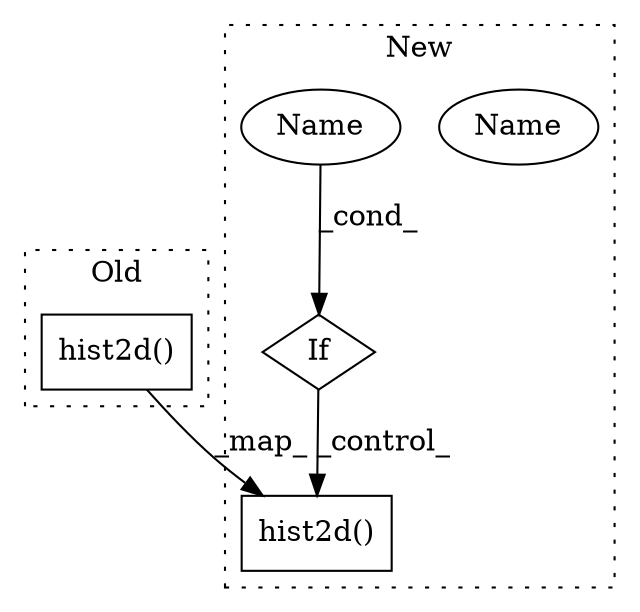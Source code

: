 digraph G {
subgraph cluster0 {
1 [label="hist2d()" a="75" s="3389,3426" l="11,10" shape="box"];
label = "Old";
style="dotted";
}
subgraph cluster1 {
2 [label="hist2d()" a="75" s="3453,3490" l="11,10" shape="box"];
3 [label="If" a="96" s="3374" l="3" shape="diamond"];
4 [label="Name" a="87" s="3377" l="15" shape="ellipse"];
5 [label="Name" a="87" s="3377" l="15" shape="ellipse"];
label = "New";
style="dotted";
}
1 -> 2 [label="_map_"];
3 -> 2 [label="_control_"];
5 -> 3 [label="_cond_"];
}